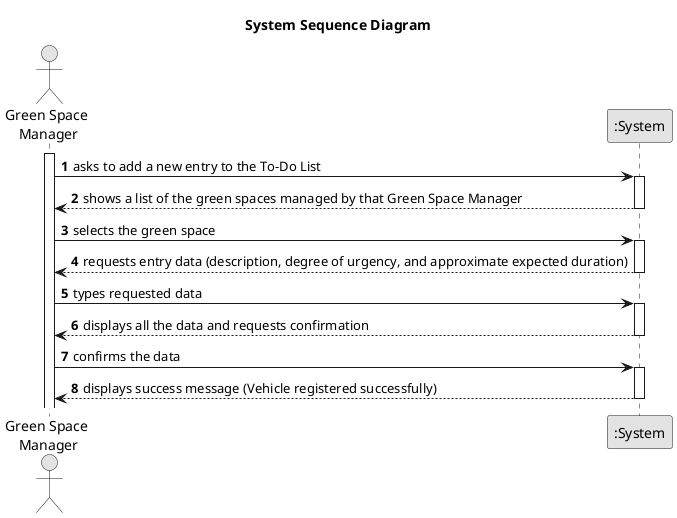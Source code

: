 @startuml
skinparam monochrome true
skinparam packageStyle rectangle
skinparam shadowing false

title System Sequence Diagram

autonumber

actor "Green Space\n Manager" as GSM
participant ":System" as System

activate GSM

    GSM -> System : asks to add a new entry to the To-Do List
    activate System

    System --> GSM : shows a list of the green spaces managed by that Green Space Manager
    deactivate System

    GSM -> System : selects the green space
    activate System

    System --> GSM : requests entry data (description, degree of urgency, and approximate expected duration)
    deactivate System

    GSM -> System : types requested data
    activate System

    System --> GSM : displays all the data and requests confirmation
    deactivate System

    GSM -> System : confirms the data
    activate System

    System --> GSM : displays success message (Vehicle registered successfully)
    deactivate System

@enduml
